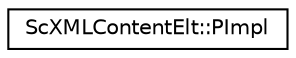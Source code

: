 digraph "Graphical Class Hierarchy"
{
 // LATEX_PDF_SIZE
  edge [fontname="Helvetica",fontsize="10",labelfontname="Helvetica",labelfontsize="10"];
  node [fontname="Helvetica",fontsize="10",shape=record];
  rankdir="LR";
  Node0 [label="ScXMLContentElt::PImpl",height=0.2,width=0.4,color="black", fillcolor="white", style="filled",URL="$classScXMLContentElt_1_1PImpl.html",tooltip=" "];
}

